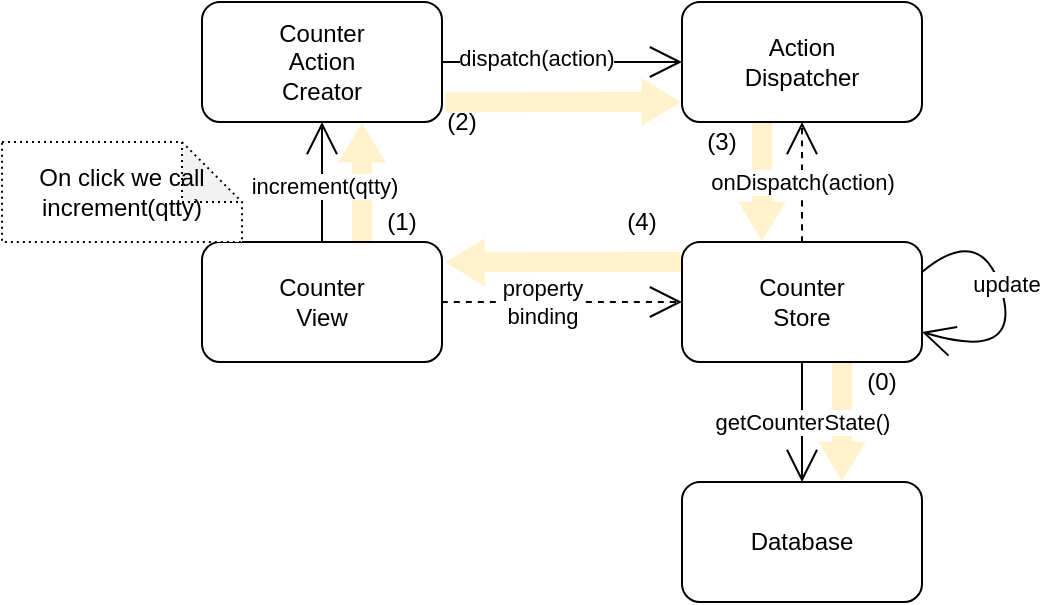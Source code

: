 <mxfile version="15.3.5" type="device"><diagram id="DlGRFvwxLkQE9HQUfTAq" name="Page-1"><mxGraphModel dx="788" dy="560" grid="1" gridSize="10" guides="1" tooltips="1" connect="1" arrows="1" fold="1" page="1" pageScale="1" pageWidth="827" pageHeight="1169" math="0" shadow="0"><root><mxCell id="0"/><mxCell id="1" parent="0"/><mxCell id="whKhe0lvXL-8CIIS9qmd-47" value="" style="shape=flexArrow;endArrow=classic;html=1;startSize=14;endSize=6.27;sourcePerimeterSpacing=8;targetPerimeterSpacing=8;endWidth=13;fillColor=#fff2cc;strokeColor=none;exitX=0.75;exitY=1;exitDx=0;exitDy=0;" edge="1" parent="1"><mxGeometry width="50" height="50" relative="1" as="geometry"><mxPoint x="540" y="340" as="sourcePoint"/><mxPoint x="540" y="400" as="targetPoint"/></mxGeometry></mxCell><mxCell id="whKhe0lvXL-8CIIS9qmd-29" value="" style="shape=flexArrow;endArrow=classic;html=1;startSize=14;endSize=6.27;sourcePerimeterSpacing=8;targetPerimeterSpacing=8;endWidth=13;fillColor=#fff2cc;strokeColor=none;exitX=0.75;exitY=1;exitDx=0;exitDy=0;" edge="1" parent="1"><mxGeometry width="50" height="50" relative="1" as="geometry"><mxPoint x="300.0" y="280" as="sourcePoint"/><mxPoint x="300.0" y="220" as="targetPoint"/></mxGeometry></mxCell><mxCell id="whKhe0lvXL-8CIIS9qmd-27" value="" style="shape=flexArrow;endArrow=classic;html=1;startSize=14;endSize=6.27;sourcePerimeterSpacing=8;targetPerimeterSpacing=8;endWidth=13;fillColor=#fff2cc;strokeColor=none;exitX=0.75;exitY=1;exitDx=0;exitDy=0;" edge="1" parent="1"><mxGeometry width="50" height="50" relative="1" as="geometry"><mxPoint x="500.0" y="220" as="sourcePoint"/><mxPoint x="500.0" y="280" as="targetPoint"/></mxGeometry></mxCell><mxCell id="whKhe0lvXL-8CIIS9qmd-9" style="edgeStyle=none;curved=1;rounded=0;orthogonalLoop=1;jettySize=auto;html=1;exitX=1;exitY=0.5;exitDx=0;exitDy=0;entryX=0;entryY=0.5;entryDx=0;entryDy=0;endArrow=open;startSize=14;endSize=14;sourcePerimeterSpacing=8;targetPerimeterSpacing=8;" edge="1" parent="1" source="whKhe0lvXL-8CIIS9qmd-2" target="whKhe0lvXL-8CIIS9qmd-4"><mxGeometry relative="1" as="geometry"/></mxCell><mxCell id="whKhe0lvXL-8CIIS9qmd-10" value="dispatch(action)" style="edgeLabel;html=1;align=center;verticalAlign=middle;resizable=0;points=[];" vertex="1" connectable="0" parent="whKhe0lvXL-8CIIS9qmd-9"><mxGeometry x="-0.217" y="2" relative="1" as="geometry"><mxPoint as="offset"/></mxGeometry></mxCell><mxCell id="whKhe0lvXL-8CIIS9qmd-2" value="Counter&lt;br&gt;Action&lt;br&gt;Creator" style="rounded=1;whiteSpace=wrap;html=1;hachureGap=4;pointerEvents=0;" vertex="1" parent="1"><mxGeometry x="220" y="160" width="120" height="60" as="geometry"/></mxCell><mxCell id="whKhe0lvXL-8CIIS9qmd-15" style="edgeStyle=none;curved=1;rounded=0;orthogonalLoop=1;jettySize=auto;html=1;exitX=1;exitY=0.5;exitDx=0;exitDy=0;entryX=0;entryY=0.5;entryDx=0;entryDy=0;endArrow=open;startSize=14;endSize=14;sourcePerimeterSpacing=8;targetPerimeterSpacing=8;dashed=1;" edge="1" parent="1" source="whKhe0lvXL-8CIIS9qmd-3" target="whKhe0lvXL-8CIIS9qmd-5"><mxGeometry relative="1" as="geometry"/></mxCell><mxCell id="whKhe0lvXL-8CIIS9qmd-16" value="property&lt;br&gt;binding" style="edgeLabel;html=1;align=center;verticalAlign=middle;resizable=0;points=[];" vertex="1" connectable="0" parent="whKhe0lvXL-8CIIS9qmd-15"><mxGeometry x="-0.45" y="1" relative="1" as="geometry"><mxPoint x="17" y="1" as="offset"/></mxGeometry></mxCell><mxCell id="whKhe0lvXL-8CIIS9qmd-17" style="edgeStyle=none;curved=1;rounded=0;orthogonalLoop=1;jettySize=auto;html=1;exitX=0.5;exitY=0;exitDx=0;exitDy=0;entryX=0.5;entryY=1;entryDx=0;entryDy=0;endArrow=open;startSize=14;endSize=14;sourcePerimeterSpacing=8;targetPerimeterSpacing=8;" edge="1" parent="1" source="whKhe0lvXL-8CIIS9qmd-3" target="whKhe0lvXL-8CIIS9qmd-2"><mxGeometry relative="1" as="geometry"/></mxCell><mxCell id="whKhe0lvXL-8CIIS9qmd-18" value="increment(qtty)" style="edgeLabel;html=1;align=center;verticalAlign=middle;resizable=0;points=[];" vertex="1" connectable="0" parent="whKhe0lvXL-8CIIS9qmd-17"><mxGeometry x="-0.3" y="-1" relative="1" as="geometry"><mxPoint y="-7" as="offset"/></mxGeometry></mxCell><mxCell id="whKhe0lvXL-8CIIS9qmd-3" value="Counter&lt;br&gt;View" style="rounded=1;whiteSpace=wrap;html=1;hachureGap=4;pointerEvents=0;" vertex="1" parent="1"><mxGeometry x="220" y="280" width="120" height="60" as="geometry"/></mxCell><mxCell id="whKhe0lvXL-8CIIS9qmd-4" value="Action&lt;br&gt;Dispatcher" style="rounded=1;whiteSpace=wrap;html=1;hachureGap=4;pointerEvents=0;" vertex="1" parent="1"><mxGeometry x="460" y="160" width="120" height="60" as="geometry"/></mxCell><mxCell id="whKhe0lvXL-8CIIS9qmd-11" value="onDispatch(action)" style="edgeStyle=none;curved=1;rounded=0;orthogonalLoop=1;jettySize=auto;html=1;exitX=0.5;exitY=0;exitDx=0;exitDy=0;entryX=0.5;entryY=1;entryDx=0;entryDy=0;endArrow=open;startSize=14;endSize=14;sourcePerimeterSpacing=8;targetPerimeterSpacing=8;dashed=1;" edge="1" parent="1" source="whKhe0lvXL-8CIIS9qmd-5" target="whKhe0lvXL-8CIIS9qmd-4"><mxGeometry relative="1" as="geometry"/></mxCell><mxCell id="whKhe0lvXL-8CIIS9qmd-13" style="edgeStyle=none;curved=1;rounded=0;orthogonalLoop=1;jettySize=auto;html=1;exitX=1;exitY=0.25;exitDx=0;exitDy=0;endArrow=open;startSize=14;endSize=14;sourcePerimeterSpacing=8;targetPerimeterSpacing=8;entryX=1;entryY=0.75;entryDx=0;entryDy=0;" edge="1" parent="1" source="whKhe0lvXL-8CIIS9qmd-5" target="whKhe0lvXL-8CIIS9qmd-5"><mxGeometry relative="1" as="geometry"><mxPoint x="660" y="295" as="targetPoint"/><Array as="points"><mxPoint x="610" y="270"/><mxPoint x="630" y="340"/></Array></mxGeometry></mxCell><mxCell id="whKhe0lvXL-8CIIS9qmd-14" value="update" style="edgeLabel;html=1;align=center;verticalAlign=middle;resizable=0;points=[];" vertex="1" connectable="0" parent="whKhe0lvXL-8CIIS9qmd-13"><mxGeometry x="-0.129" y="3" relative="1" as="geometry"><mxPoint as="offset"/></mxGeometry></mxCell><mxCell id="whKhe0lvXL-8CIIS9qmd-42" style="edgeStyle=none;curved=1;rounded=0;orthogonalLoop=1;jettySize=auto;html=1;endArrow=none;endFill=0;startSize=14;endSize=14;sourcePerimeterSpacing=8;targetPerimeterSpacing=8;opacity=0;" edge="1" parent="1" source="whKhe0lvXL-8CIIS9qmd-5" target="whKhe0lvXL-8CIIS9qmd-41"><mxGeometry relative="1" as="geometry"/></mxCell><mxCell id="whKhe0lvXL-8CIIS9qmd-44" style="edgeStyle=none;curved=1;rounded=0;orthogonalLoop=1;jettySize=auto;html=1;entryX=0.5;entryY=0;entryDx=0;entryDy=0;endArrow=none;endFill=0;startSize=14;endSize=14;sourcePerimeterSpacing=8;targetPerimeterSpacing=8;opacity=0;" edge="1" parent="1" source="whKhe0lvXL-8CIIS9qmd-5" target="whKhe0lvXL-8CIIS9qmd-41"><mxGeometry relative="1" as="geometry"/></mxCell><mxCell id="whKhe0lvXL-8CIIS9qmd-46" value="getCounterState()" style="edgeStyle=none;curved=1;rounded=0;orthogonalLoop=1;jettySize=auto;html=1;exitX=0.5;exitY=1;exitDx=0;exitDy=0;entryX=0.5;entryY=0;entryDx=0;entryDy=0;endArrow=open;endFill=0;startSize=14;endSize=14;sourcePerimeterSpacing=8;targetPerimeterSpacing=8;" edge="1" parent="1" source="whKhe0lvXL-8CIIS9qmd-5" target="whKhe0lvXL-8CIIS9qmd-41"><mxGeometry relative="1" as="geometry"/></mxCell><mxCell id="whKhe0lvXL-8CIIS9qmd-5" value="Counter&lt;br&gt;Store" style="rounded=1;whiteSpace=wrap;html=1;hachureGap=4;pointerEvents=0;" vertex="1" parent="1"><mxGeometry x="460" y="280" width="120" height="60" as="geometry"/></mxCell><mxCell id="whKhe0lvXL-8CIIS9qmd-23" value="On click we call&lt;br&gt;increment(qtty)" style="shape=note;whiteSpace=wrap;html=1;backgroundOutline=1;darkOpacity=0.05;hachureGap=4;pointerEvents=0;dashed=1;dashPattern=1 2;" vertex="1" parent="1"><mxGeometry x="120" y="230" width="120" height="50" as="geometry"/></mxCell><mxCell id="whKhe0lvXL-8CIIS9qmd-26" value="" style="shape=flexArrow;endArrow=classic;html=1;startSize=14;endSize=6.27;sourcePerimeterSpacing=8;targetPerimeterSpacing=8;endWidth=13;fillColor=#fff2cc;strokeColor=none;exitX=1.009;exitY=0.835;exitDx=0;exitDy=0;exitPerimeter=0;" edge="1" parent="1" source="whKhe0lvXL-8CIIS9qmd-2"><mxGeometry width="50" height="50" relative="1" as="geometry"><mxPoint x="350.0" y="210" as="sourcePoint"/><mxPoint x="460" y="210" as="targetPoint"/></mxGeometry></mxCell><mxCell id="whKhe0lvXL-8CIIS9qmd-28" value="" style="shape=flexArrow;endArrow=classic;html=1;startSize=14;endSize=6.27;sourcePerimeterSpacing=8;targetPerimeterSpacing=8;endWidth=13;fillColor=#fff2cc;strokeColor=none;exitX=1.009;exitY=0.835;exitDx=0;exitDy=0;exitPerimeter=0;" edge="1" parent="1"><mxGeometry width="50" height="50" relative="1" as="geometry"><mxPoint x="460" y="290" as="sourcePoint"/><mxPoint x="341.08" y="290.1" as="targetPoint"/></mxGeometry></mxCell><mxCell id="whKhe0lvXL-8CIIS9qmd-37" value="(1)" style="text;html=1;strokeColor=none;fillColor=none;align=center;verticalAlign=middle;whiteSpace=wrap;rounded=0;shadow=0;glass=0;hachureGap=4;pointerEvents=0;opacity=0;" vertex="1" parent="1"><mxGeometry x="300" y="260" width="40" height="20" as="geometry"/></mxCell><mxCell id="whKhe0lvXL-8CIIS9qmd-38" value="(2)" style="text;html=1;strokeColor=none;fillColor=none;align=center;verticalAlign=middle;whiteSpace=wrap;rounded=0;shadow=0;glass=0;hachureGap=4;pointerEvents=0;opacity=0;" vertex="1" parent="1"><mxGeometry x="330" y="210" width="40" height="20" as="geometry"/></mxCell><mxCell id="whKhe0lvXL-8CIIS9qmd-39" value="(3)" style="text;html=1;strokeColor=none;fillColor=none;align=center;verticalAlign=middle;whiteSpace=wrap;rounded=0;shadow=0;glass=0;hachureGap=4;pointerEvents=0;opacity=0;" vertex="1" parent="1"><mxGeometry x="460" y="220" width="40" height="20" as="geometry"/></mxCell><mxCell id="whKhe0lvXL-8CIIS9qmd-40" value="(4)" style="text;html=1;strokeColor=none;fillColor=none;align=center;verticalAlign=middle;whiteSpace=wrap;rounded=0;shadow=0;glass=0;hachureGap=4;pointerEvents=0;opacity=0;" vertex="1" parent="1"><mxGeometry x="420" y="260" width="40" height="20" as="geometry"/></mxCell><mxCell id="whKhe0lvXL-8CIIS9qmd-41" value="Database" style="rounded=1;whiteSpace=wrap;html=1;hachureGap=4;pointerEvents=0;" vertex="1" parent="1"><mxGeometry x="460" y="400" width="120" height="60" as="geometry"/></mxCell><mxCell id="whKhe0lvXL-8CIIS9qmd-48" value="(0)" style="text;html=1;strokeColor=none;fillColor=none;align=center;verticalAlign=middle;whiteSpace=wrap;rounded=0;shadow=0;glass=0;hachureGap=4;pointerEvents=0;opacity=0;" vertex="1" parent="1"><mxGeometry x="540" y="340" width="40" height="20" as="geometry"/></mxCell></root></mxGraphModel></diagram></mxfile>